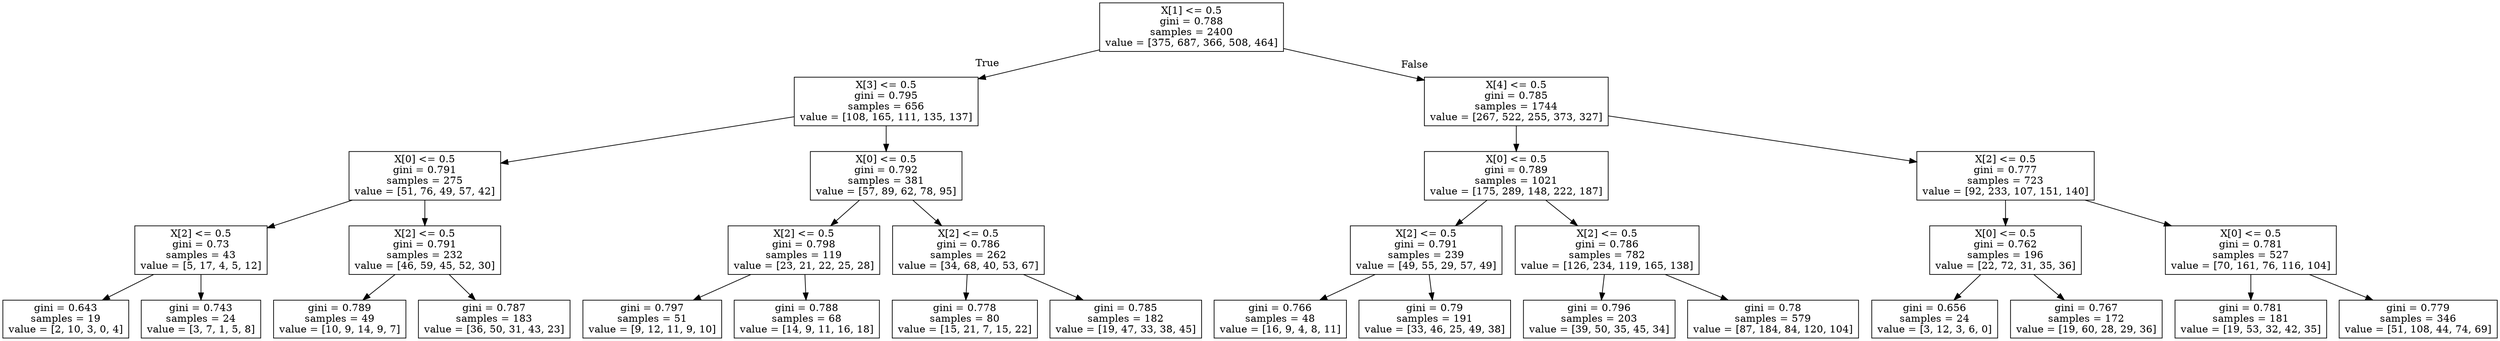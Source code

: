 digraph Tree {
node [shape=box] ;
0 [label="X[1] <= 0.5\ngini = 0.788\nsamples = 2400\nvalue = [375, 687, 366, 508, 464]"] ;
1 [label="X[3] <= 0.5\ngini = 0.795\nsamples = 656\nvalue = [108, 165, 111, 135, 137]"] ;
0 -> 1 [labeldistance=2.5, labelangle=45, headlabel="True"] ;
2 [label="X[0] <= 0.5\ngini = 0.791\nsamples = 275\nvalue = [51, 76, 49, 57, 42]"] ;
1 -> 2 ;
3 [label="X[2] <= 0.5\ngini = 0.73\nsamples = 43\nvalue = [5, 17, 4, 5, 12]"] ;
2 -> 3 ;
4 [label="gini = 0.643\nsamples = 19\nvalue = [2, 10, 3, 0, 4]"] ;
3 -> 4 ;
5 [label="gini = 0.743\nsamples = 24\nvalue = [3, 7, 1, 5, 8]"] ;
3 -> 5 ;
6 [label="X[2] <= 0.5\ngini = 0.791\nsamples = 232\nvalue = [46, 59, 45, 52, 30]"] ;
2 -> 6 ;
7 [label="gini = 0.789\nsamples = 49\nvalue = [10, 9, 14, 9, 7]"] ;
6 -> 7 ;
8 [label="gini = 0.787\nsamples = 183\nvalue = [36, 50, 31, 43, 23]"] ;
6 -> 8 ;
9 [label="X[0] <= 0.5\ngini = 0.792\nsamples = 381\nvalue = [57, 89, 62, 78, 95]"] ;
1 -> 9 ;
10 [label="X[2] <= 0.5\ngini = 0.798\nsamples = 119\nvalue = [23, 21, 22, 25, 28]"] ;
9 -> 10 ;
11 [label="gini = 0.797\nsamples = 51\nvalue = [9, 12, 11, 9, 10]"] ;
10 -> 11 ;
12 [label="gini = 0.788\nsamples = 68\nvalue = [14, 9, 11, 16, 18]"] ;
10 -> 12 ;
13 [label="X[2] <= 0.5\ngini = 0.786\nsamples = 262\nvalue = [34, 68, 40, 53, 67]"] ;
9 -> 13 ;
14 [label="gini = 0.778\nsamples = 80\nvalue = [15, 21, 7, 15, 22]"] ;
13 -> 14 ;
15 [label="gini = 0.785\nsamples = 182\nvalue = [19, 47, 33, 38, 45]"] ;
13 -> 15 ;
16 [label="X[4] <= 0.5\ngini = 0.785\nsamples = 1744\nvalue = [267, 522, 255, 373, 327]"] ;
0 -> 16 [labeldistance=2.5, labelangle=-45, headlabel="False"] ;
17 [label="X[0] <= 0.5\ngini = 0.789\nsamples = 1021\nvalue = [175, 289, 148, 222, 187]"] ;
16 -> 17 ;
18 [label="X[2] <= 0.5\ngini = 0.791\nsamples = 239\nvalue = [49, 55, 29, 57, 49]"] ;
17 -> 18 ;
19 [label="gini = 0.766\nsamples = 48\nvalue = [16, 9, 4, 8, 11]"] ;
18 -> 19 ;
20 [label="gini = 0.79\nsamples = 191\nvalue = [33, 46, 25, 49, 38]"] ;
18 -> 20 ;
21 [label="X[2] <= 0.5\ngini = 0.786\nsamples = 782\nvalue = [126, 234, 119, 165, 138]"] ;
17 -> 21 ;
22 [label="gini = 0.796\nsamples = 203\nvalue = [39, 50, 35, 45, 34]"] ;
21 -> 22 ;
23 [label="gini = 0.78\nsamples = 579\nvalue = [87, 184, 84, 120, 104]"] ;
21 -> 23 ;
24 [label="X[2] <= 0.5\ngini = 0.777\nsamples = 723\nvalue = [92, 233, 107, 151, 140]"] ;
16 -> 24 ;
25 [label="X[0] <= 0.5\ngini = 0.762\nsamples = 196\nvalue = [22, 72, 31, 35, 36]"] ;
24 -> 25 ;
26 [label="gini = 0.656\nsamples = 24\nvalue = [3, 12, 3, 6, 0]"] ;
25 -> 26 ;
27 [label="gini = 0.767\nsamples = 172\nvalue = [19, 60, 28, 29, 36]"] ;
25 -> 27 ;
28 [label="X[0] <= 0.5\ngini = 0.781\nsamples = 527\nvalue = [70, 161, 76, 116, 104]"] ;
24 -> 28 ;
29 [label="gini = 0.781\nsamples = 181\nvalue = [19, 53, 32, 42, 35]"] ;
28 -> 29 ;
30 [label="gini = 0.779\nsamples = 346\nvalue = [51, 108, 44, 74, 69]"] ;
28 -> 30 ;
}